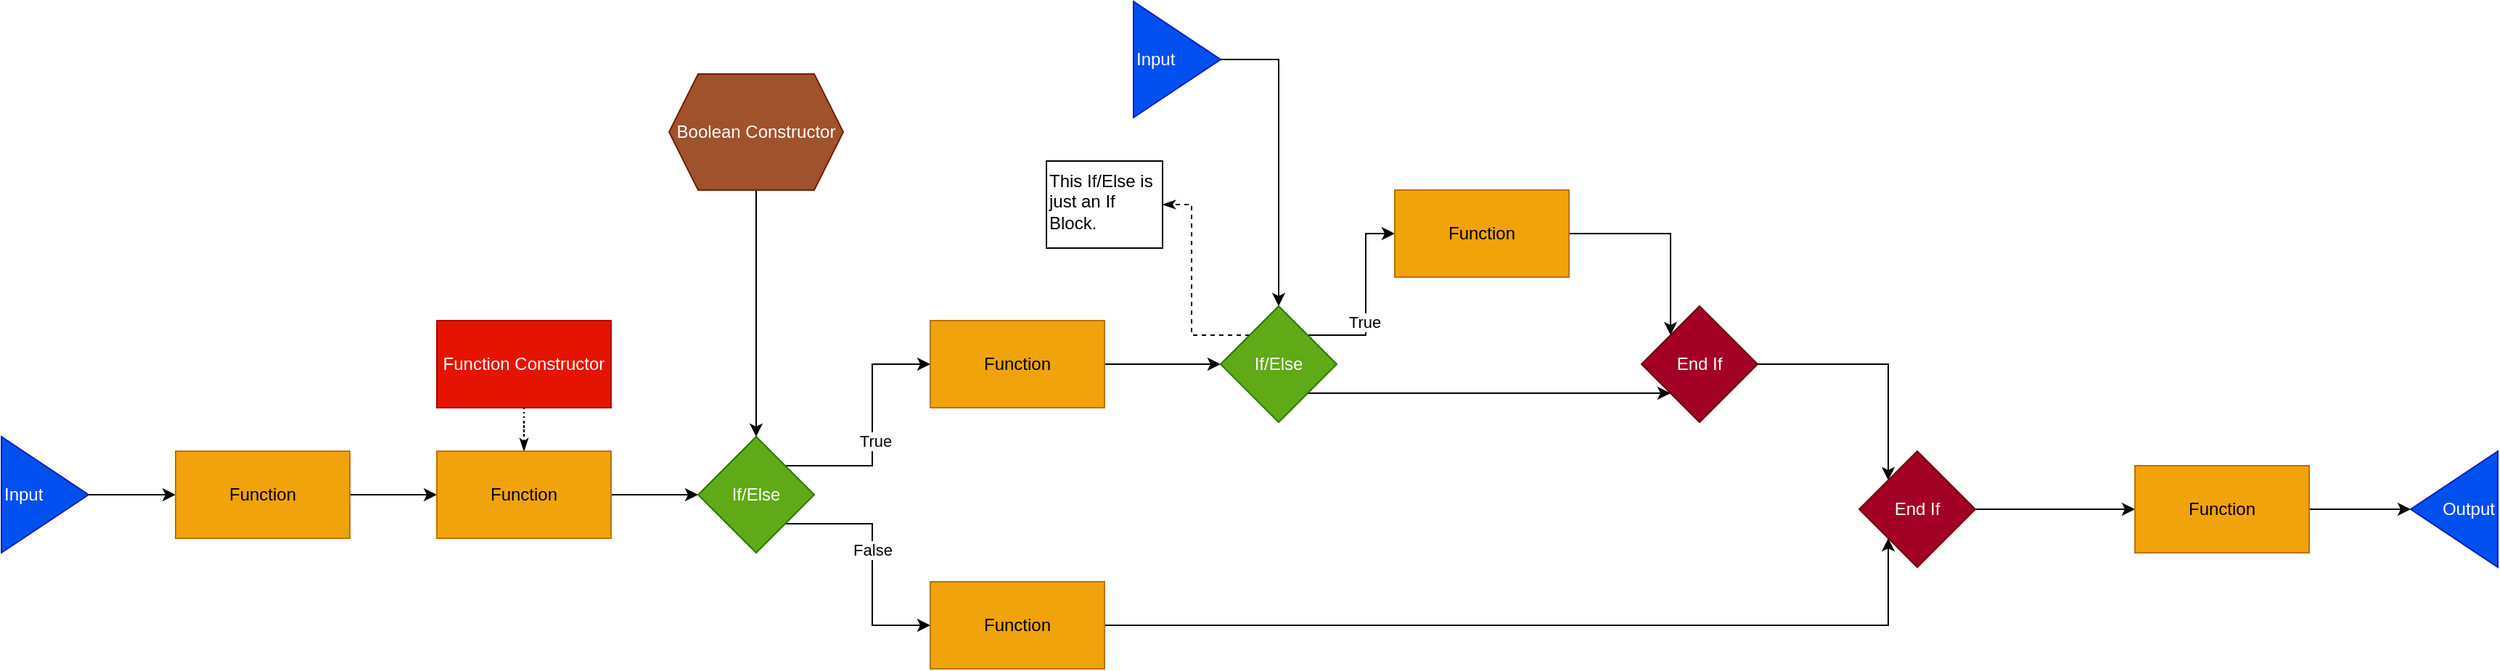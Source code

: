 <mxfile version="21.8.2" type="device">
  <diagram name="Page-1" id="rVXka8db7KZHsTNRGDj0">
    <mxGraphModel dx="2500" dy="1242" grid="1" gridSize="10" guides="1" tooltips="1" connect="1" arrows="1" fold="1" page="0" pageScale="1" pageWidth="850" pageHeight="1100" math="0" shadow="0">
      <root>
        <mxCell id="0" />
        <mxCell id="1" parent="0" />
        <mxCell id="WulkwlyHYuM5ElqRk_FG-24" style="edgeStyle=orthogonalEdgeStyle;rounded=0;orthogonalLoop=1;jettySize=auto;html=1;exitX=1;exitY=0.5;exitDx=0;exitDy=0;entryX=0;entryY=0.5;entryDx=0;entryDy=0;" edge="1" parent="1" source="WulkwlyHYuM5ElqRk_FG-22" target="WulkwlyHYuM5ElqRk_FG-23">
          <mxGeometry relative="1" as="geometry" />
        </mxCell>
        <mxCell id="WulkwlyHYuM5ElqRk_FG-22" value="Input" style="triangle;whiteSpace=wrap;html=1;align=left;fillColor=#0050ef;fontColor=#ffffff;strokeColor=#001DBC;" vertex="1" parent="1">
          <mxGeometry x="-120" y="360" width="60" height="80" as="geometry" />
        </mxCell>
        <mxCell id="WulkwlyHYuM5ElqRk_FG-28" style="edgeStyle=orthogonalEdgeStyle;rounded=0;orthogonalLoop=1;jettySize=auto;html=1;exitX=1;exitY=0.5;exitDx=0;exitDy=0;" edge="1" parent="1" source="WulkwlyHYuM5ElqRk_FG-23" target="WulkwlyHYuM5ElqRk_FG-26">
          <mxGeometry relative="1" as="geometry" />
        </mxCell>
        <mxCell id="WulkwlyHYuM5ElqRk_FG-23" value="Function" style="rounded=0;whiteSpace=wrap;html=1;fillColor=#f0a30a;fontColor=#000000;strokeColor=#BD7000;" vertex="1" parent="1">
          <mxGeometry y="370" width="120" height="60" as="geometry" />
        </mxCell>
        <mxCell id="WulkwlyHYuM5ElqRk_FG-27" style="edgeStyle=orthogonalEdgeStyle;rounded=0;orthogonalLoop=1;jettySize=auto;html=1;exitX=0.5;exitY=1;exitDx=0;exitDy=0;dashed=1;dashPattern=1 2;endArrow=classicThin;endFill=1;" edge="1" parent="1" source="WulkwlyHYuM5ElqRk_FG-25" target="WulkwlyHYuM5ElqRk_FG-26">
          <mxGeometry relative="1" as="geometry" />
        </mxCell>
        <mxCell id="WulkwlyHYuM5ElqRk_FG-25" value="Function Constructor" style="rounded=0;whiteSpace=wrap;html=1;fillColor=#e51400;fontColor=#ffffff;strokeColor=#B20000;" vertex="1" parent="1">
          <mxGeometry x="180" y="280" width="120" height="60" as="geometry" />
        </mxCell>
        <mxCell id="WulkwlyHYuM5ElqRk_FG-35" style="edgeStyle=orthogonalEdgeStyle;rounded=0;orthogonalLoop=1;jettySize=auto;html=1;exitX=1;exitY=0.5;exitDx=0;exitDy=0;" edge="1" parent="1" source="WulkwlyHYuM5ElqRk_FG-26" target="WulkwlyHYuM5ElqRk_FG-34">
          <mxGeometry relative="1" as="geometry" />
        </mxCell>
        <mxCell id="WulkwlyHYuM5ElqRk_FG-26" value="Function" style="rounded=0;whiteSpace=wrap;html=1;fillColor=#f0a30a;fontColor=#000000;strokeColor=#BD7000;" vertex="1" parent="1">
          <mxGeometry x="180" y="370" width="120" height="60" as="geometry" />
        </mxCell>
        <mxCell id="WulkwlyHYuM5ElqRk_FG-38" style="edgeStyle=orthogonalEdgeStyle;rounded=0;orthogonalLoop=1;jettySize=auto;html=1;exitX=1;exitY=0;exitDx=0;exitDy=0;entryX=0;entryY=0.5;entryDx=0;entryDy=0;" edge="1" parent="1" source="WulkwlyHYuM5ElqRk_FG-34" target="WulkwlyHYuM5ElqRk_FG-36">
          <mxGeometry relative="1" as="geometry" />
        </mxCell>
        <mxCell id="WulkwlyHYuM5ElqRk_FG-40" value="True" style="edgeLabel;html=1;align=center;verticalAlign=middle;resizable=0;points=[];" vertex="1" connectable="0" parent="WulkwlyHYuM5ElqRk_FG-38">
          <mxGeometry x="-0.097" y="-2" relative="1" as="geometry">
            <mxPoint as="offset" />
          </mxGeometry>
        </mxCell>
        <mxCell id="WulkwlyHYuM5ElqRk_FG-39" style="edgeStyle=orthogonalEdgeStyle;rounded=0;orthogonalLoop=1;jettySize=auto;html=1;exitX=1;exitY=1;exitDx=0;exitDy=0;entryX=0;entryY=0.5;entryDx=0;entryDy=0;" edge="1" parent="1" source="WulkwlyHYuM5ElqRk_FG-34" target="WulkwlyHYuM5ElqRk_FG-37">
          <mxGeometry relative="1" as="geometry" />
        </mxCell>
        <mxCell id="WulkwlyHYuM5ElqRk_FG-41" value="False" style="edgeLabel;html=1;align=center;verticalAlign=middle;resizable=0;points=[];" vertex="1" connectable="0" parent="WulkwlyHYuM5ElqRk_FG-39">
          <mxGeometry x="-0.089" relative="1" as="geometry">
            <mxPoint as="offset" />
          </mxGeometry>
        </mxCell>
        <mxCell id="WulkwlyHYuM5ElqRk_FG-34" value="If/Else" style="rhombus;whiteSpace=wrap;html=1;fillColor=#60a917;strokeColor=#2D7600;fontColor=#ffffff;" vertex="1" parent="1">
          <mxGeometry x="360" y="360" width="80" height="80" as="geometry" />
        </mxCell>
        <mxCell id="WulkwlyHYuM5ElqRk_FG-45" style="edgeStyle=orthogonalEdgeStyle;rounded=0;orthogonalLoop=1;jettySize=auto;html=1;exitX=1;exitY=0.5;exitDx=0;exitDy=0;entryX=0;entryY=0.5;entryDx=0;entryDy=0;" edge="1" parent="1" source="WulkwlyHYuM5ElqRk_FG-36" target="WulkwlyHYuM5ElqRk_FG-44">
          <mxGeometry relative="1" as="geometry" />
        </mxCell>
        <mxCell id="WulkwlyHYuM5ElqRk_FG-36" value="Function" style="rounded=0;whiteSpace=wrap;html=1;fillColor=#f0a30a;fontColor=#000000;strokeColor=#BD7000;" vertex="1" parent="1">
          <mxGeometry x="520" y="280" width="120" height="60" as="geometry" />
        </mxCell>
        <mxCell id="WulkwlyHYuM5ElqRk_FG-58" style="edgeStyle=orthogonalEdgeStyle;rounded=0;orthogonalLoop=1;jettySize=auto;html=1;exitX=1;exitY=0.5;exitDx=0;exitDy=0;entryX=0;entryY=1;entryDx=0;entryDy=0;" edge="1" parent="1" source="WulkwlyHYuM5ElqRk_FG-37" target="WulkwlyHYuM5ElqRk_FG-56">
          <mxGeometry relative="1" as="geometry" />
        </mxCell>
        <mxCell id="WulkwlyHYuM5ElqRk_FG-37" value="Function" style="rounded=0;whiteSpace=wrap;html=1;fillColor=#f0a30a;fontColor=#000000;strokeColor=#BD7000;" vertex="1" parent="1">
          <mxGeometry x="520" y="460" width="120" height="60" as="geometry" />
        </mxCell>
        <mxCell id="WulkwlyHYuM5ElqRk_FG-43" style="edgeStyle=orthogonalEdgeStyle;rounded=0;orthogonalLoop=1;jettySize=auto;html=1;exitX=0.5;exitY=1;exitDx=0;exitDy=0;" edge="1" parent="1" source="WulkwlyHYuM5ElqRk_FG-42" target="WulkwlyHYuM5ElqRk_FG-34">
          <mxGeometry relative="1" as="geometry" />
        </mxCell>
        <mxCell id="WulkwlyHYuM5ElqRk_FG-42" value="Boolean Constructor" style="shape=hexagon;perimeter=hexagonPerimeter2;whiteSpace=wrap;html=1;fixedSize=1;fillColor=#a0522d;fontColor=#ffffff;strokeColor=#6D1F00;" vertex="1" parent="1">
          <mxGeometry x="340" y="110" width="120" height="80" as="geometry" />
        </mxCell>
        <mxCell id="WulkwlyHYuM5ElqRk_FG-47" style="edgeStyle=orthogonalEdgeStyle;rounded=0;orthogonalLoop=1;jettySize=auto;html=1;exitX=1;exitY=0;exitDx=0;exitDy=0;entryX=0;entryY=0.5;entryDx=0;entryDy=0;" edge="1" parent="1" source="WulkwlyHYuM5ElqRk_FG-44" target="WulkwlyHYuM5ElqRk_FG-46">
          <mxGeometry relative="1" as="geometry" />
        </mxCell>
        <mxCell id="WulkwlyHYuM5ElqRk_FG-48" value="True" style="edgeLabel;html=1;align=center;verticalAlign=middle;resizable=0;points=[];" vertex="1" connectable="0" parent="WulkwlyHYuM5ElqRk_FG-47">
          <mxGeometry x="-0.23" y="1" relative="1" as="geometry">
            <mxPoint y="1" as="offset" />
          </mxGeometry>
        </mxCell>
        <mxCell id="WulkwlyHYuM5ElqRk_FG-52" style="edgeStyle=orthogonalEdgeStyle;rounded=0;orthogonalLoop=1;jettySize=auto;html=1;exitX=1;exitY=1;exitDx=0;exitDy=0;entryX=0;entryY=1;entryDx=0;entryDy=0;" edge="1" parent="1" source="WulkwlyHYuM5ElqRk_FG-44" target="WulkwlyHYuM5ElqRk_FG-50">
          <mxGeometry relative="1" as="geometry" />
        </mxCell>
        <mxCell id="WulkwlyHYuM5ElqRk_FG-53" style="edgeStyle=orthogonalEdgeStyle;rounded=0;orthogonalLoop=1;jettySize=auto;html=1;exitX=0;exitY=0;exitDx=0;exitDy=0;entryX=1;entryY=0.5;entryDx=0;entryDy=0;dashed=1;endArrow=classicThin;endFill=1;" edge="1" parent="1" source="WulkwlyHYuM5ElqRk_FG-44" target="WulkwlyHYuM5ElqRk_FG-49">
          <mxGeometry relative="1" as="geometry" />
        </mxCell>
        <mxCell id="WulkwlyHYuM5ElqRk_FG-44" value="If/Else" style="rhombus;whiteSpace=wrap;html=1;fillColor=#60a917;strokeColor=#2D7600;fontColor=#ffffff;" vertex="1" parent="1">
          <mxGeometry x="720" y="270" width="80" height="80" as="geometry" />
        </mxCell>
        <mxCell id="WulkwlyHYuM5ElqRk_FG-51" style="edgeStyle=orthogonalEdgeStyle;rounded=0;orthogonalLoop=1;jettySize=auto;html=1;exitX=1;exitY=0.5;exitDx=0;exitDy=0;entryX=0;entryY=0;entryDx=0;entryDy=0;" edge="1" parent="1" source="WulkwlyHYuM5ElqRk_FG-46" target="WulkwlyHYuM5ElqRk_FG-50">
          <mxGeometry relative="1" as="geometry" />
        </mxCell>
        <mxCell id="WulkwlyHYuM5ElqRk_FG-46" value="Function" style="rounded=0;whiteSpace=wrap;html=1;fillColor=#f0a30a;fontColor=#000000;strokeColor=#BD7000;" vertex="1" parent="1">
          <mxGeometry x="840" y="190" width="120" height="60" as="geometry" />
        </mxCell>
        <mxCell id="WulkwlyHYuM5ElqRk_FG-49" value="This If/Else is just an If Block." style="text;html=1;strokeColor=default;fillColor=none;align=left;verticalAlign=top;whiteSpace=wrap;rounded=0;" vertex="1" parent="1">
          <mxGeometry x="600" y="170" width="80" height="60" as="geometry" />
        </mxCell>
        <mxCell id="WulkwlyHYuM5ElqRk_FG-57" style="edgeStyle=orthogonalEdgeStyle;rounded=0;orthogonalLoop=1;jettySize=auto;html=1;exitX=1;exitY=0.5;exitDx=0;exitDy=0;entryX=0;entryY=0;entryDx=0;entryDy=0;" edge="1" parent="1" source="WulkwlyHYuM5ElqRk_FG-50" target="WulkwlyHYuM5ElqRk_FG-56">
          <mxGeometry relative="1" as="geometry" />
        </mxCell>
        <mxCell id="WulkwlyHYuM5ElqRk_FG-50" value="End If" style="rhombus;whiteSpace=wrap;html=1;fillColor=#a20025;fontColor=#ffffff;strokeColor=#6F0000;" vertex="1" parent="1">
          <mxGeometry x="1010" y="270" width="80" height="80" as="geometry" />
        </mxCell>
        <mxCell id="WulkwlyHYuM5ElqRk_FG-55" style="edgeStyle=orthogonalEdgeStyle;rounded=0;orthogonalLoop=1;jettySize=auto;html=1;exitX=1;exitY=0.5;exitDx=0;exitDy=0;entryX=0.5;entryY=0;entryDx=0;entryDy=0;" edge="1" parent="1" source="WulkwlyHYuM5ElqRk_FG-54" target="WulkwlyHYuM5ElqRk_FG-44">
          <mxGeometry relative="1" as="geometry" />
        </mxCell>
        <mxCell id="WulkwlyHYuM5ElqRk_FG-54" value="Input" style="triangle;whiteSpace=wrap;html=1;align=left;fillColor=#0050ef;fontColor=#ffffff;strokeColor=#001DBC;" vertex="1" parent="1">
          <mxGeometry x="660" y="60" width="60" height="80" as="geometry" />
        </mxCell>
        <mxCell id="WulkwlyHYuM5ElqRk_FG-60" style="edgeStyle=orthogonalEdgeStyle;rounded=0;orthogonalLoop=1;jettySize=auto;html=1;exitX=1;exitY=0.5;exitDx=0;exitDy=0;" edge="1" parent="1" source="WulkwlyHYuM5ElqRk_FG-56" target="WulkwlyHYuM5ElqRk_FG-59">
          <mxGeometry relative="1" as="geometry" />
        </mxCell>
        <mxCell id="WulkwlyHYuM5ElqRk_FG-56" value="End If" style="rhombus;whiteSpace=wrap;html=1;fillColor=#a20025;fontColor=#ffffff;strokeColor=#6F0000;" vertex="1" parent="1">
          <mxGeometry x="1160" y="370" width="80" height="80" as="geometry" />
        </mxCell>
        <mxCell id="WulkwlyHYuM5ElqRk_FG-62" style="edgeStyle=orthogonalEdgeStyle;rounded=0;orthogonalLoop=1;jettySize=auto;html=1;exitX=1;exitY=0.5;exitDx=0;exitDy=0;entryX=1;entryY=0.5;entryDx=0;entryDy=0;" edge="1" parent="1" source="WulkwlyHYuM5ElqRk_FG-59" target="WulkwlyHYuM5ElqRk_FG-61">
          <mxGeometry relative="1" as="geometry" />
        </mxCell>
        <mxCell id="WulkwlyHYuM5ElqRk_FG-59" value="Function" style="rounded=0;whiteSpace=wrap;html=1;fillColor=#f0a30a;fontColor=#000000;strokeColor=#BD7000;" vertex="1" parent="1">
          <mxGeometry x="1350" y="380" width="120" height="60" as="geometry" />
        </mxCell>
        <mxCell id="WulkwlyHYuM5ElqRk_FG-61" value="Output" style="triangle;whiteSpace=wrap;html=1;direction=west;align=right;fillColor=#0050ef;fontColor=#ffffff;strokeColor=#001DBC;" vertex="1" parent="1">
          <mxGeometry x="1540" y="370" width="60" height="80" as="geometry" />
        </mxCell>
      </root>
    </mxGraphModel>
  </diagram>
</mxfile>
